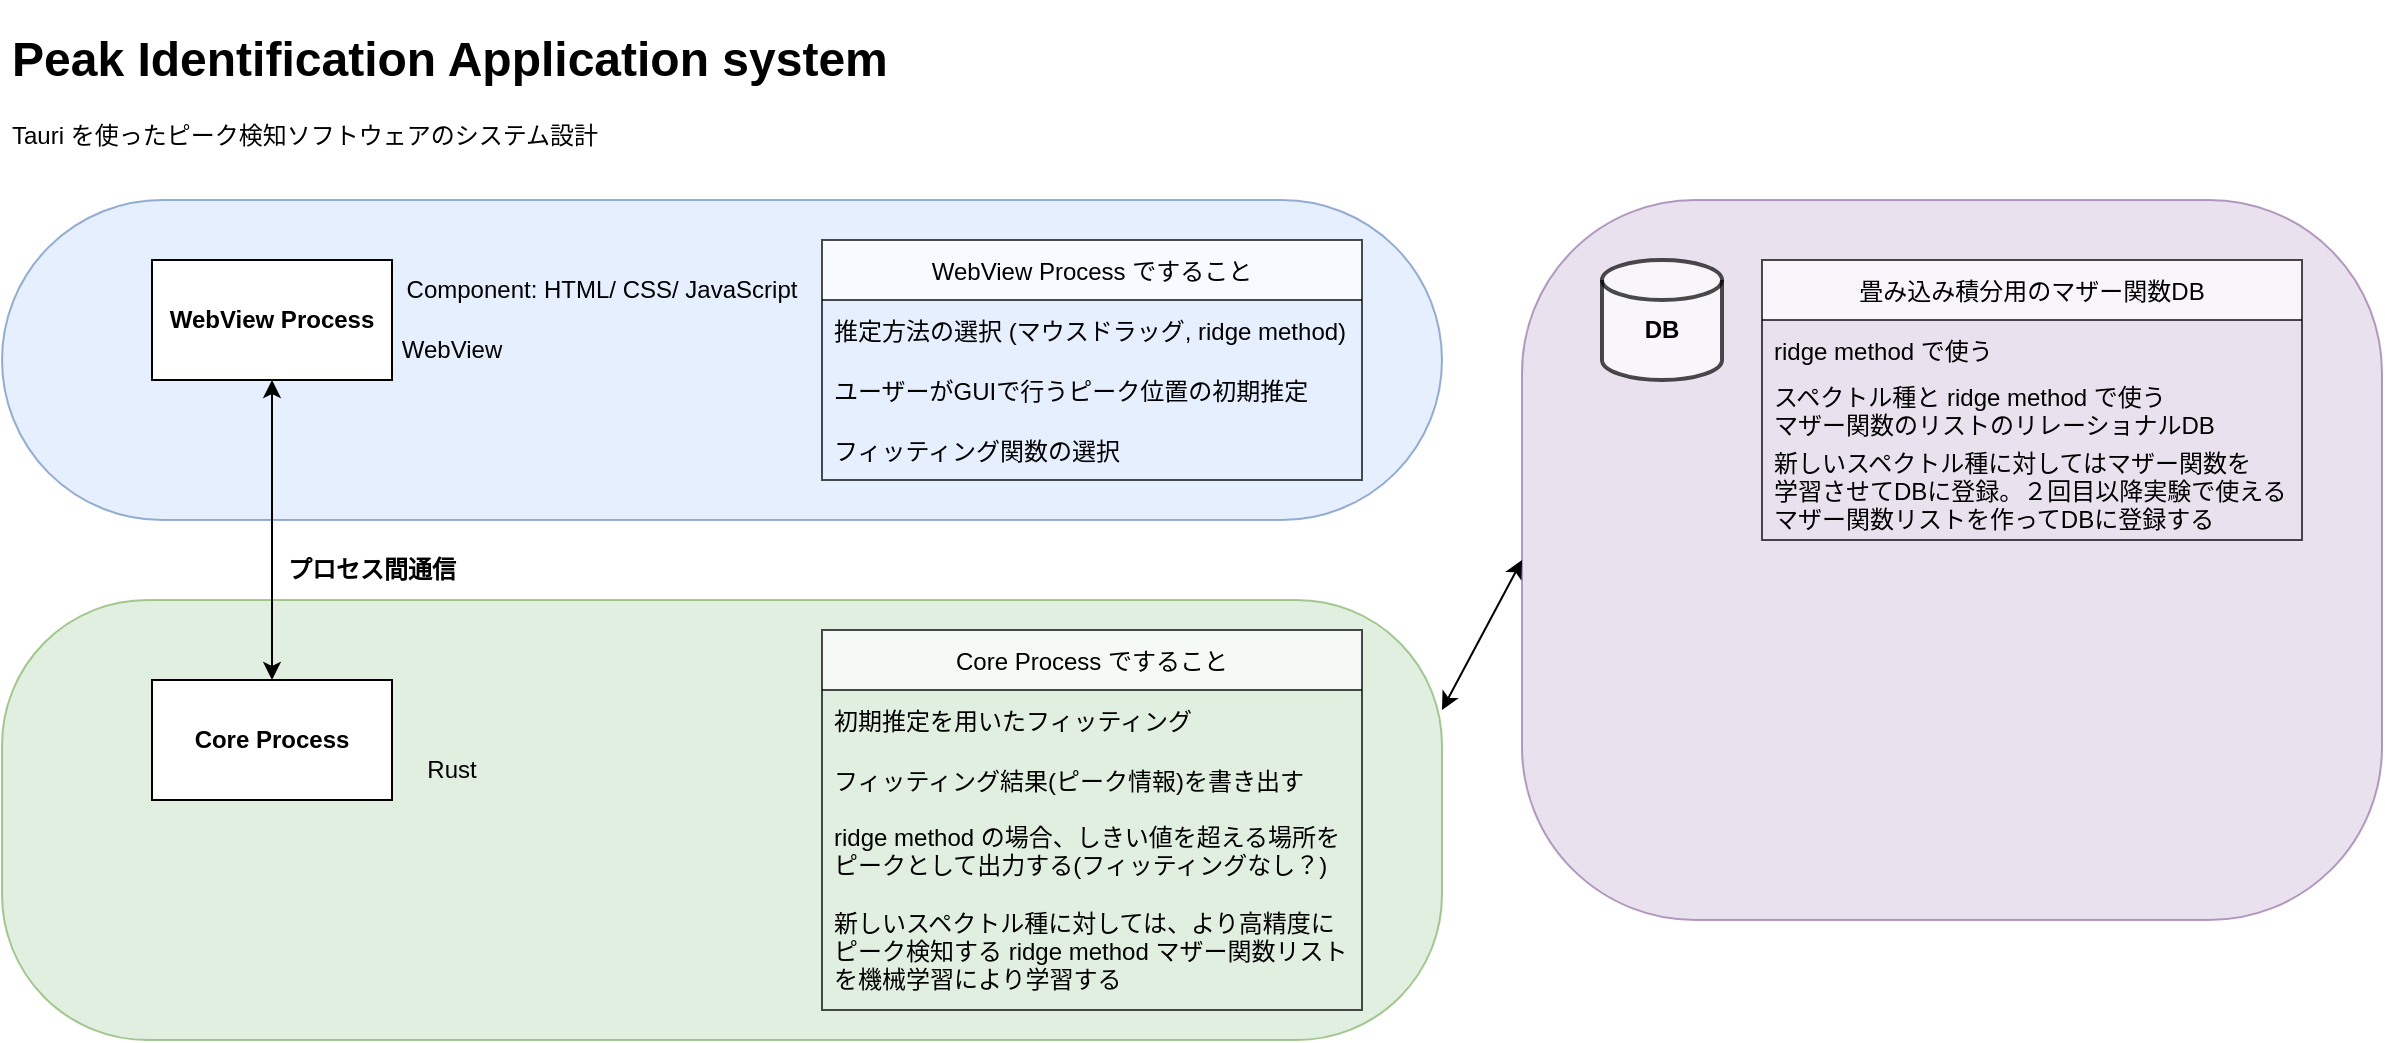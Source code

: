 <mxfile version="20.0.4" type="github">
  <diagram id="sGYk5eMIgjioQovyQKoI" name="Page-1">
    <mxGraphModel dx="1298" dy="731" grid="1" gridSize="10" guides="1" tooltips="1" connect="1" arrows="1" fold="1" page="1" pageScale="1" pageWidth="827" pageHeight="1169" math="0" shadow="0">
      <root>
        <mxCell id="0" />
        <mxCell id="1" parent="0" />
        <mxCell id="vNFEg00XExLZXuLtH3mY-28" value="プロセス間通信" style="text;html=1;strokeColor=none;fillColor=none;align=center;verticalAlign=middle;whiteSpace=wrap;rounded=0;opacity=70;fontStyle=1" vertex="1" parent="1">
          <mxGeometry x="200" y="320" width="110" height="30" as="geometry" />
        </mxCell>
        <mxCell id="vNFEg00XExLZXuLtH3mY-23" value="" style="rounded=1;whiteSpace=wrap;html=1;fillColor=#d5e8d4;strokeColor=#82b366;arcSize=33;opacity=70;" vertex="1" parent="1">
          <mxGeometry x="70" y="350" width="720" height="220" as="geometry" />
        </mxCell>
        <mxCell id="vNFEg00XExLZXuLtH3mY-16" value="" style="rounded=1;whiteSpace=wrap;html=1;fillColor=#dae8fc;strokeColor=#6c8ebf;arcSize=50;opacity=70;" vertex="1" parent="1">
          <mxGeometry x="70" y="150" width="720" height="160" as="geometry" />
        </mxCell>
        <mxCell id="vNFEg00XExLZXuLtH3mY-1" value="&lt;h1&gt;Peak Identification Application system&lt;/h1&gt;&lt;p&gt;Tauri を使ったピーク検知ソフトウェアのシステム設計&lt;/p&gt;" style="text;html=1;strokeColor=none;fillColor=none;spacing=5;spacingTop=-20;whiteSpace=wrap;overflow=hidden;rounded=0;" vertex="1" parent="1">
          <mxGeometry x="70" y="60" width="470" height="120" as="geometry" />
        </mxCell>
        <mxCell id="vNFEg00XExLZXuLtH3mY-2" value="WebView Process" style="rounded=0;whiteSpace=wrap;html=1;fontStyle=1" vertex="1" parent="1">
          <mxGeometry x="145" y="180" width="120" height="60" as="geometry" />
        </mxCell>
        <mxCell id="vNFEg00XExLZXuLtH3mY-5" value="Core Process" style="rounded=0;whiteSpace=wrap;html=1;fontStyle=1" vertex="1" parent="1">
          <mxGeometry x="145" y="390" width="120" height="60" as="geometry" />
        </mxCell>
        <mxCell id="vNFEg00XExLZXuLtH3mY-6" value="Rust" style="text;html=1;strokeColor=none;fillColor=none;align=center;verticalAlign=middle;whiteSpace=wrap;rounded=0;" vertex="1" parent="1">
          <mxGeometry x="265" y="420" width="60" height="30" as="geometry" />
        </mxCell>
        <mxCell id="vNFEg00XExLZXuLtH3mY-7" value="WebView" style="text;html=1;strokeColor=none;fillColor=none;align=center;verticalAlign=middle;whiteSpace=wrap;rounded=0;" vertex="1" parent="1">
          <mxGeometry x="265" y="210" width="60" height="30" as="geometry" />
        </mxCell>
        <mxCell id="vNFEg00XExLZXuLtH3mY-12" value="Component: HTML/ CSS/ JavaScript" style="text;html=1;strokeColor=none;fillColor=none;align=center;verticalAlign=middle;whiteSpace=wrap;rounded=0;" vertex="1" parent="1">
          <mxGeometry x="265" y="180" width="210" height="30" as="geometry" />
        </mxCell>
        <mxCell id="vNFEg00XExLZXuLtH3mY-13" value="" style="endArrow=classic;startArrow=classic;html=1;rounded=0;exitX=0.5;exitY=0;exitDx=0;exitDy=0;entryX=0.5;entryY=1;entryDx=0;entryDy=0;" edge="1" parent="1" source="vNFEg00XExLZXuLtH3mY-5" target="vNFEg00XExLZXuLtH3mY-2">
          <mxGeometry width="50" height="50" relative="1" as="geometry">
            <mxPoint x="220" y="290" as="sourcePoint" />
            <mxPoint x="270" y="240" as="targetPoint" />
          </mxGeometry>
        </mxCell>
        <mxCell id="vNFEg00XExLZXuLtH3mY-18" value="WebView Process ですること" style="swimlane;fontStyle=0;childLayout=stackLayout;horizontal=1;startSize=30;horizontalStack=0;resizeParent=1;resizeParentMax=0;resizeLast=0;collapsible=1;marginBottom=0;opacity=70;" vertex="1" parent="1">
          <mxGeometry x="480" y="170" width="270" height="120" as="geometry" />
        </mxCell>
        <mxCell id="vNFEg00XExLZXuLtH3mY-22" value="推定方法の選択 (マウスドラッグ, ridge method)" style="text;strokeColor=none;fillColor=none;align=left;verticalAlign=middle;spacingLeft=4;spacingRight=4;overflow=hidden;points=[[0,0.5],[1,0.5]];portConstraint=eastwest;rotatable=0;opacity=70;" vertex="1" parent="vNFEg00XExLZXuLtH3mY-18">
          <mxGeometry y="30" width="270" height="30" as="geometry" />
        </mxCell>
        <mxCell id="vNFEg00XExLZXuLtH3mY-19" value="ユーザーがGUIで行うピーク位置の初期推定" style="text;strokeColor=none;fillColor=none;align=left;verticalAlign=middle;spacingLeft=4;spacingRight=4;overflow=hidden;points=[[0,0.5],[1,0.5]];portConstraint=eastwest;rotatable=0;opacity=70;" vertex="1" parent="vNFEg00XExLZXuLtH3mY-18">
          <mxGeometry y="60" width="270" height="30" as="geometry" />
        </mxCell>
        <mxCell id="vNFEg00XExLZXuLtH3mY-21" value="フィッティング関数の選択" style="text;strokeColor=none;fillColor=none;align=left;verticalAlign=middle;spacingLeft=4;spacingRight=4;overflow=hidden;points=[[0,0.5],[1,0.5]];portConstraint=eastwest;rotatable=0;opacity=70;" vertex="1" parent="vNFEg00XExLZXuLtH3mY-18">
          <mxGeometry y="90" width="270" height="30" as="geometry" />
        </mxCell>
        <mxCell id="vNFEg00XExLZXuLtH3mY-24" value="Core Process ですること" style="swimlane;fontStyle=0;childLayout=stackLayout;horizontal=1;startSize=30;horizontalStack=0;resizeParent=1;resizeParentMax=0;resizeLast=0;collapsible=1;marginBottom=0;opacity=70;" vertex="1" parent="1">
          <mxGeometry x="480" y="365" width="270" height="190" as="geometry" />
        </mxCell>
        <mxCell id="vNFEg00XExLZXuLtH3mY-25" value="初期推定を用いたフィッティング" style="text;strokeColor=none;fillColor=none;align=left;verticalAlign=middle;spacingLeft=4;spacingRight=4;overflow=hidden;points=[[0,0.5],[1,0.5]];portConstraint=eastwest;rotatable=0;opacity=70;" vertex="1" parent="vNFEg00XExLZXuLtH3mY-24">
          <mxGeometry y="30" width="270" height="30" as="geometry" />
        </mxCell>
        <mxCell id="vNFEg00XExLZXuLtH3mY-27" value="フィッティング結果(ピーク情報)を書き出す" style="text;strokeColor=none;fillColor=none;align=left;verticalAlign=middle;spacingLeft=4;spacingRight=4;overflow=hidden;points=[[0,0.5],[1,0.5]];portConstraint=eastwest;rotatable=0;opacity=70;" vertex="1" parent="vNFEg00XExLZXuLtH3mY-24">
          <mxGeometry y="60" width="270" height="30" as="geometry" />
        </mxCell>
        <mxCell id="vNFEg00XExLZXuLtH3mY-29" value="ridge method の場合、しきい値を超える場所を&#xa;ピークとして出力する(フィッティングなし？)" style="text;strokeColor=none;fillColor=none;align=left;verticalAlign=middle;spacingLeft=4;spacingRight=4;overflow=hidden;points=[[0,0.5],[1,0.5]];portConstraint=eastwest;rotatable=0;opacity=70;" vertex="1" parent="vNFEg00XExLZXuLtH3mY-24">
          <mxGeometry y="90" width="270" height="40" as="geometry" />
        </mxCell>
        <mxCell id="vNFEg00XExLZXuLtH3mY-42" value="新しいスペクトル種に対しては、より高精度に&#xa;ピーク検知する ridge method マザー関数リスト&#xa;を機械学習により学習する" style="text;strokeColor=none;fillColor=none;align=left;verticalAlign=middle;spacingLeft=4;spacingRight=4;overflow=hidden;points=[[0,0.5],[1,0.5]];portConstraint=eastwest;rotatable=0;opacity=70;" vertex="1" parent="vNFEg00XExLZXuLtH3mY-24">
          <mxGeometry y="130" width="270" height="60" as="geometry" />
        </mxCell>
        <mxCell id="vNFEg00XExLZXuLtH3mY-33" value="" style="rounded=1;whiteSpace=wrap;html=1;fillColor=#e1d5e7;strokeColor=#9673a6;arcSize=24;opacity=70;" vertex="1" parent="1">
          <mxGeometry x="830" y="150" width="430" height="360" as="geometry" />
        </mxCell>
        <mxCell id="vNFEg00XExLZXuLtH3mY-35" value="" style="strokeWidth=2;html=1;shape=mxgraph.flowchart.database;whiteSpace=wrap;opacity=70;" vertex="1" parent="1">
          <mxGeometry x="870" y="180" width="60" height="60" as="geometry" />
        </mxCell>
        <mxCell id="vNFEg00XExLZXuLtH3mY-31" value="DB" style="text;html=1;strokeColor=none;fillColor=none;align=center;verticalAlign=middle;whiteSpace=wrap;rounded=0;opacity=70;fontStyle=1" vertex="1" parent="1">
          <mxGeometry x="870" y="200" width="60" height="30" as="geometry" />
        </mxCell>
        <mxCell id="vNFEg00XExLZXuLtH3mY-38" value="畳み込み積分用のマザー関数DB" style="swimlane;fontStyle=0;childLayout=stackLayout;horizontal=1;startSize=30;horizontalStack=0;resizeParent=1;resizeParentMax=0;resizeLast=0;collapsible=1;marginBottom=0;opacity=70;" vertex="1" parent="1">
          <mxGeometry x="950" y="180" width="270" height="140" as="geometry" />
        </mxCell>
        <mxCell id="vNFEg00XExLZXuLtH3mY-39" value="ridge method で使う" style="text;strokeColor=none;fillColor=none;align=left;verticalAlign=middle;spacingLeft=4;spacingRight=4;overflow=hidden;points=[[0,0.5],[1,0.5]];portConstraint=eastwest;rotatable=0;opacity=70;" vertex="1" parent="vNFEg00XExLZXuLtH3mY-38">
          <mxGeometry y="30" width="270" height="30" as="geometry" />
        </mxCell>
        <mxCell id="vNFEg00XExLZXuLtH3mY-40" value="スペクトル種と ridge method で使う&#xa;マザー関数のリストのリレーショナルDB" style="text;strokeColor=none;fillColor=none;align=left;verticalAlign=middle;spacingLeft=4;spacingRight=4;overflow=hidden;points=[[0,0.5],[1,0.5]];portConstraint=eastwest;rotatable=0;opacity=70;" vertex="1" parent="vNFEg00XExLZXuLtH3mY-38">
          <mxGeometry y="60" width="270" height="30" as="geometry" />
        </mxCell>
        <mxCell id="vNFEg00XExLZXuLtH3mY-41" value="新しいスペクトル種に対してはマザー関数を&#xa;学習させてDBに登録。２回目以降実験で使える&#xa;マザー関数リストを作ってDBに登録する" style="text;strokeColor=none;fillColor=none;align=left;verticalAlign=middle;spacingLeft=4;spacingRight=4;overflow=hidden;points=[[0,0.5],[1,0.5]];portConstraint=eastwest;rotatable=0;opacity=70;" vertex="1" parent="vNFEg00XExLZXuLtH3mY-38">
          <mxGeometry y="90" width="270" height="50" as="geometry" />
        </mxCell>
        <mxCell id="vNFEg00XExLZXuLtH3mY-43" value="" style="endArrow=classic;startArrow=classic;html=1;rounded=0;exitX=1;exitY=0.25;exitDx=0;exitDy=0;entryX=0;entryY=0.5;entryDx=0;entryDy=0;" edge="1" parent="1" source="vNFEg00XExLZXuLtH3mY-23" target="vNFEg00XExLZXuLtH3mY-33">
          <mxGeometry width="50" height="50" relative="1" as="geometry">
            <mxPoint x="790" y="470" as="sourcePoint" />
            <mxPoint x="830" y="350" as="targetPoint" />
          </mxGeometry>
        </mxCell>
      </root>
    </mxGraphModel>
  </diagram>
</mxfile>
